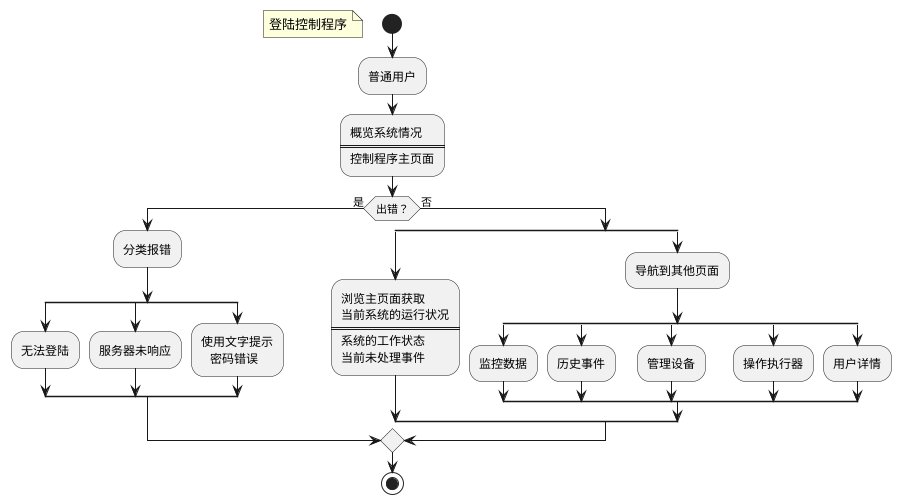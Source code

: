 @startuml
start
floating note left:登陆控制程序
:普通用户;
:概览系统情况
====
控制程序主页面;
if(出错？)then(是)
:分类报错;
split
:无法登陆;
split again
:服务器未响应;
split again
:使用文字提示
   密码错误;
end split
else(否)
split
:浏览主页面获取
当前系统的运行状况
====
系统的工作状态
当前未处理事件;
split again
:导航到其他页面;
split
:监控数据;
split again
:历史事件;
split again
:管理设备;
split again
:操作执行器;
split again
:用户详情;
end split
end split
endif
stop
@enduml